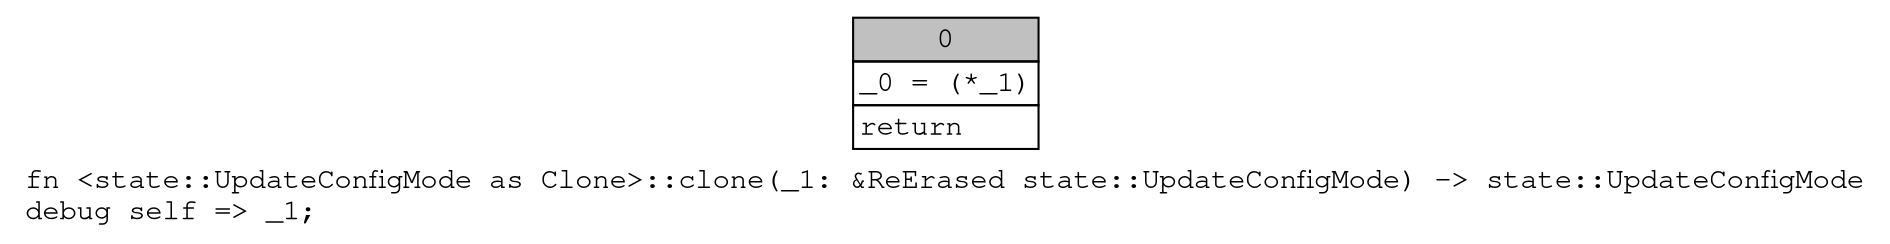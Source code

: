 digraph Mir_0_11002 {
    graph [fontname="Courier, monospace"];
    node [fontname="Courier, monospace"];
    edge [fontname="Courier, monospace"];
    label=<fn &lt;state::UpdateConfigMode as Clone&gt;::clone(_1: &amp;ReErased state::UpdateConfigMode) -&gt; state::UpdateConfigMode<br align="left"/>debug self =&gt; _1;<br align="left"/>>;
    bb0__0_11002 [shape="none", label=<<table border="0" cellborder="1" cellspacing="0"><tr><td bgcolor="gray" align="center" colspan="1">0</td></tr><tr><td align="left" balign="left">_0 = (*_1)<br/></td></tr><tr><td align="left">return</td></tr></table>>];
}
